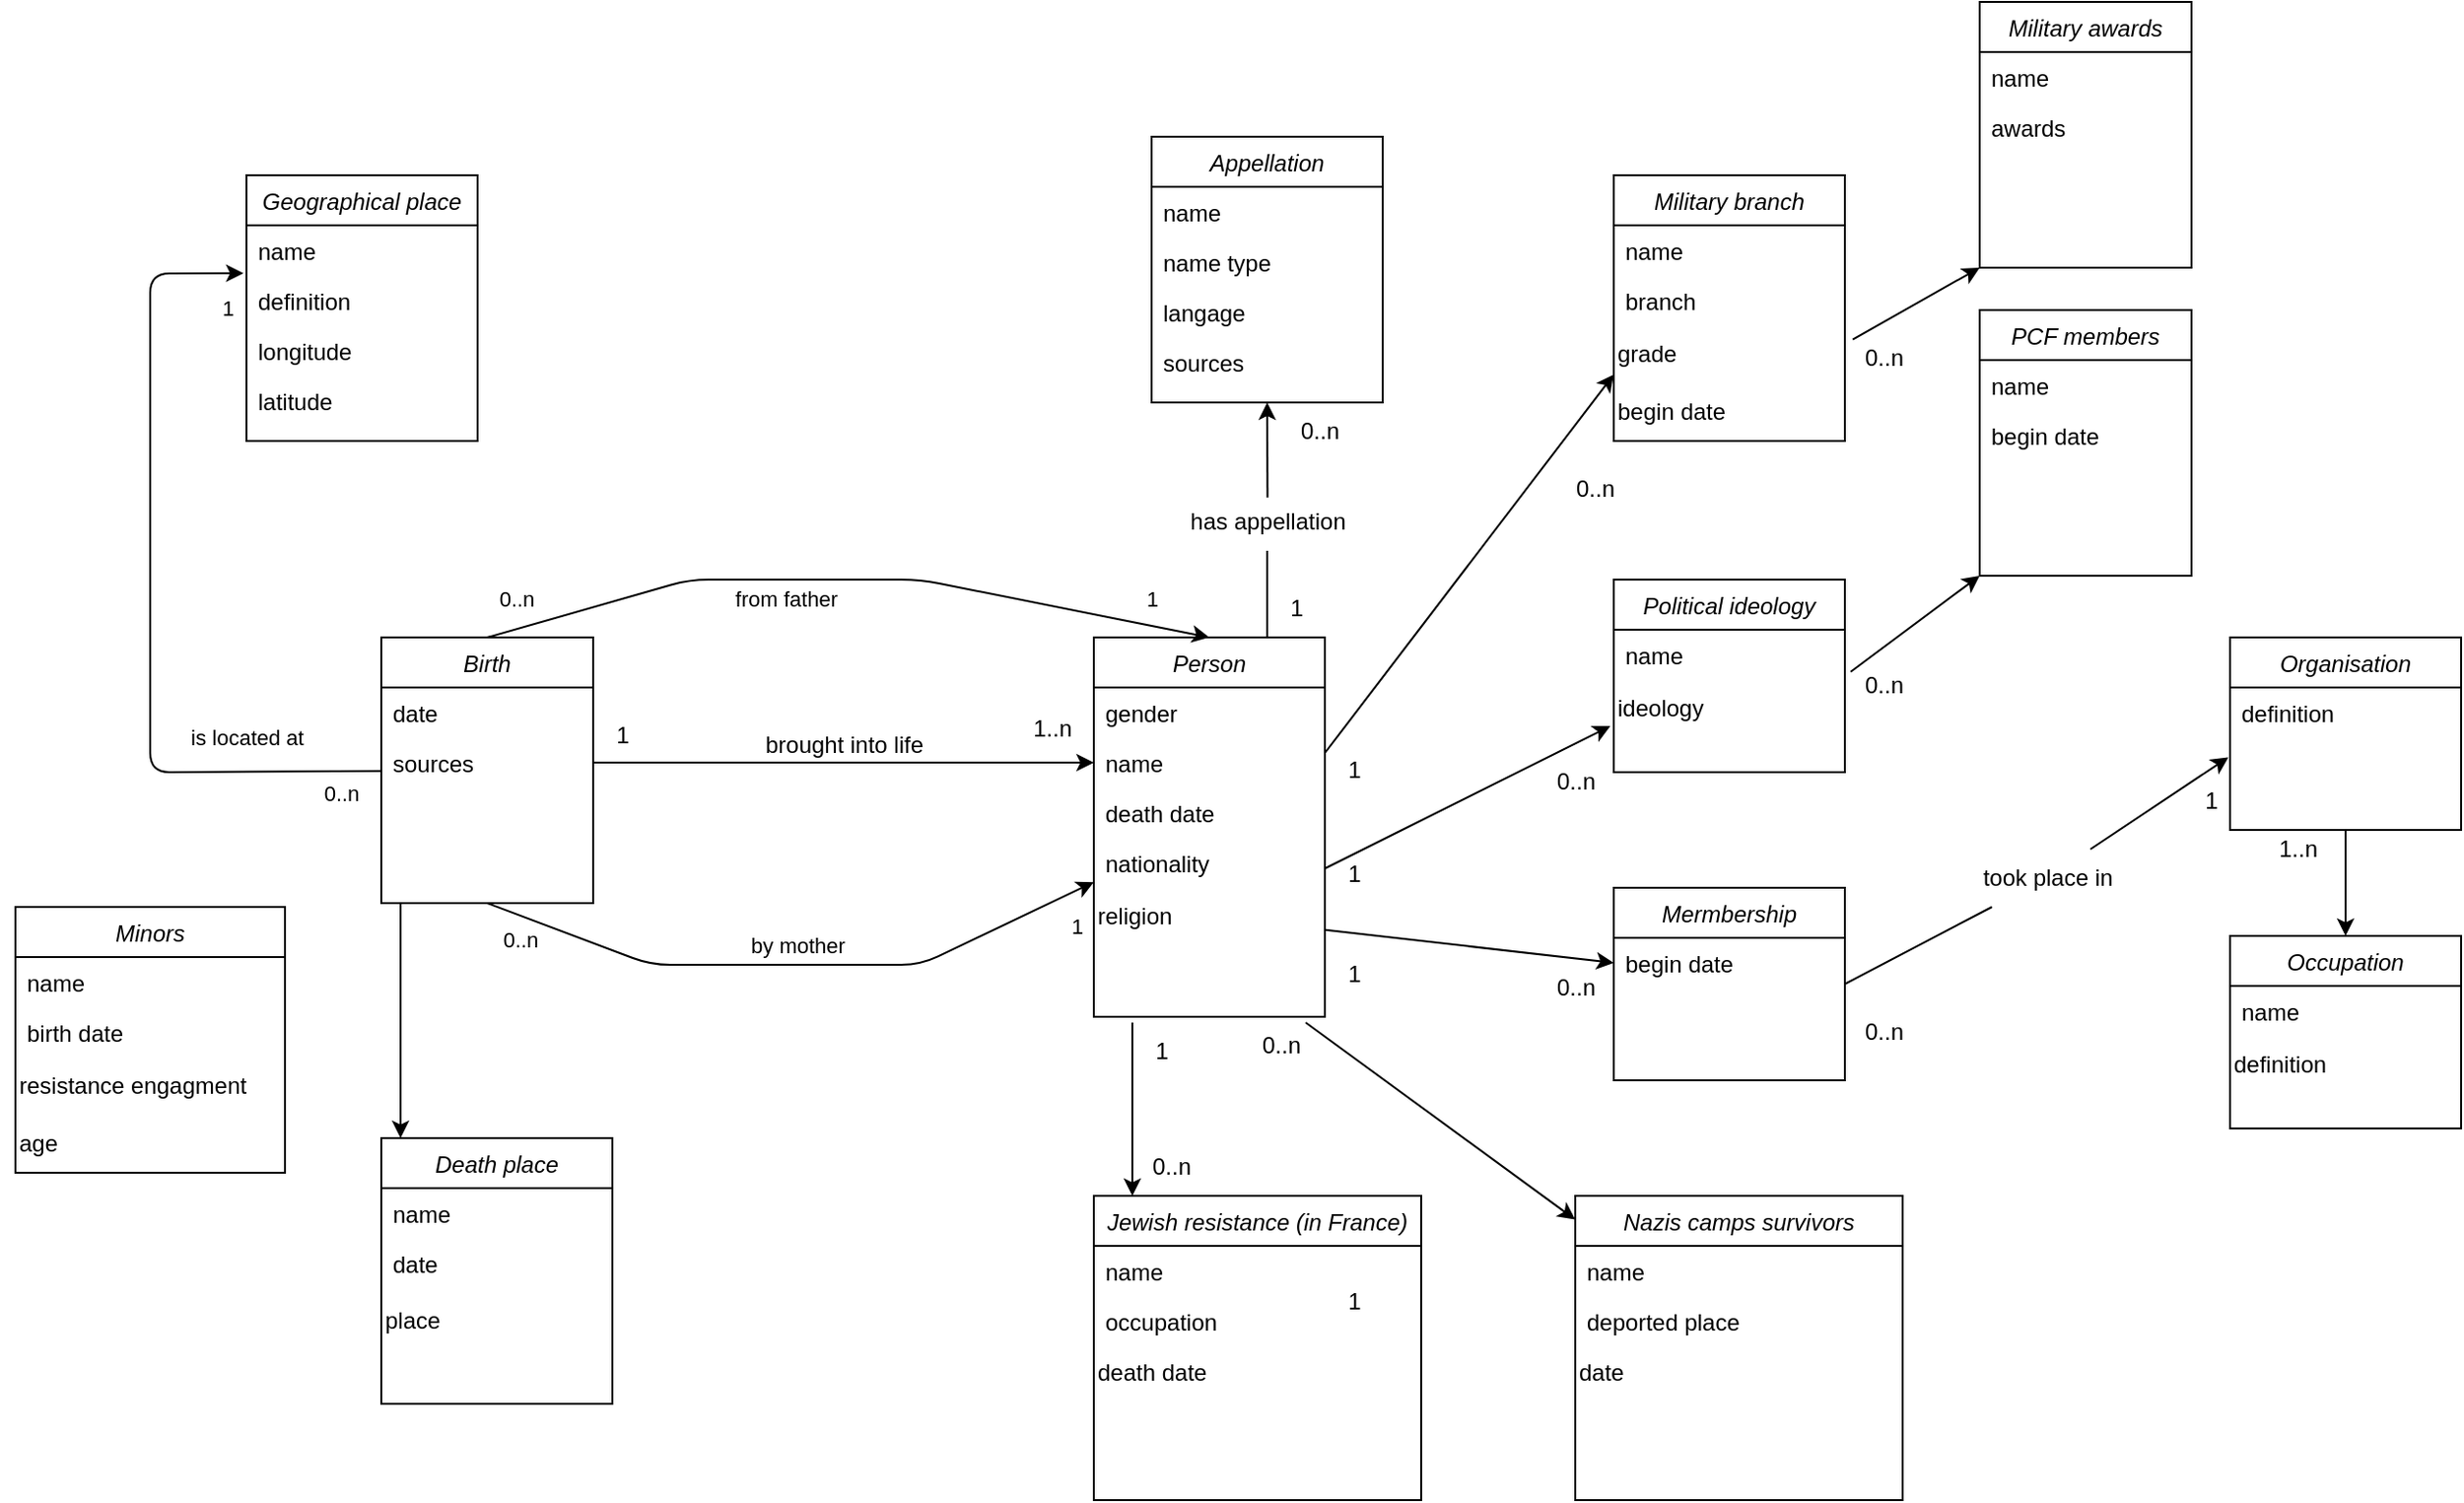 <mxfile version="24.7.17">
  <diagram id="C5RBs43oDa-KdzZeNtuy" name="Page-1">
    <mxGraphModel dx="1855" dy="989" grid="1" gridSize="10" guides="1" tooltips="1" connect="1" arrows="1" fold="1" page="1" pageScale="1" pageWidth="1654" pageHeight="1169" math="0" shadow="0">
      <root>
        <mxCell id="WIyWlLk6GJQsqaUBKTNV-0" />
        <mxCell id="WIyWlLk6GJQsqaUBKTNV-1" parent="WIyWlLk6GJQsqaUBKTNV-0" />
        <mxCell id="Bw8D9-mf-STMI-rw64IU-5" value="" style="endArrow=classic;shadow=0;strokeWidth=1;rounded=0;endFill=1;edgeStyle=elbowEdgeStyle;elbow=vertical;exitX=1;exitY=0.5;exitDx=0;exitDy=0;entryX=0;entryY=0.5;entryDx=0;entryDy=0;" parent="WIyWlLk6GJQsqaUBKTNV-1" source="Bw8D9-mf-STMI-rw64IU-2" target="zkfFHV4jXpPFQw0GAbJ--2" edge="1">
          <mxGeometry x="0.5" y="41" relative="1" as="geometry">
            <mxPoint x="610" y="520" as="sourcePoint" />
            <mxPoint x="810" y="598" as="targetPoint" />
            <mxPoint x="-40" y="32" as="offset" />
            <Array as="points">
              <mxPoint x="620" y="525" />
            </Array>
          </mxGeometry>
        </mxCell>
        <mxCell id="Bw8D9-mf-STMI-rw64IU-6" value="1" style="resizable=0;align=left;verticalAlign=bottom;labelBackgroundColor=none;fontSize=12;" parent="Bw8D9-mf-STMI-rw64IU-5" connectable="0" vertex="1">
          <mxGeometry x="-1" relative="1" as="geometry">
            <mxPoint x="10.14" y="-5.33" as="offset" />
          </mxGeometry>
        </mxCell>
        <mxCell id="Bw8D9-mf-STMI-rw64IU-7" value="1..n" style="resizable=0;align=right;verticalAlign=bottom;labelBackgroundColor=none;fontSize=12;" parent="Bw8D9-mf-STMI-rw64IU-5" connectable="0" vertex="1">
          <mxGeometry x="1" relative="1" as="geometry">
            <mxPoint x="-9.86" y="-8.86" as="offset" />
          </mxGeometry>
        </mxCell>
        <mxCell id="Bw8D9-mf-STMI-rw64IU-8" value="brought into life" style="text;html=1;resizable=0;points=[];;align=center;verticalAlign=middle;labelBackgroundColor=none;rounded=0;shadow=0;strokeWidth=1;fontSize=12;" parent="Bw8D9-mf-STMI-rw64IU-5" vertex="1" connectable="0">
          <mxGeometry x="0.5" y="49" relative="1" as="geometry">
            <mxPoint x="-65" y="40.14" as="offset" />
          </mxGeometry>
        </mxCell>
        <mxCell id="128" style="edgeStyle=none;html=1;exitX=0.502;exitY=0.081;exitDx=0;exitDy=0;entryX=0.5;entryY=1;entryDx=0;entryDy=0;startArrow=none;exitPerimeter=0;" parent="WIyWlLk6GJQsqaUBKTNV-1" source="129" target="Bw8D9-mf-STMI-rw64IU-9" edge="1">
          <mxGeometry relative="1" as="geometry" />
        </mxCell>
        <mxCell id="zkfFHV4jXpPFQw0GAbJ--0" value="Person" style="swimlane;fontStyle=2;align=center;verticalAlign=top;childLayout=stackLayout;horizontal=1;startSize=26;horizontalStack=0;resizeParent=1;resizeLast=0;collapsible=1;marginBottom=0;rounded=0;shadow=0;strokeWidth=1;" parent="WIyWlLk6GJQsqaUBKTNV-1" vertex="1">
          <mxGeometry x="730" y="460" width="120" height="197" as="geometry">
            <mxRectangle x="230" y="140" width="160" height="26" as="alternateBounds" />
          </mxGeometry>
        </mxCell>
        <mxCell id="zkfFHV4jXpPFQw0GAbJ--1" value="gender" style="text;align=left;verticalAlign=top;spacingLeft=4;spacingRight=4;overflow=hidden;rotatable=0;points=[[0,0.5],[1,0.5]];portConstraint=eastwest;" parent="zkfFHV4jXpPFQw0GAbJ--0" vertex="1">
          <mxGeometry y="26" width="120" height="26" as="geometry" />
        </mxCell>
        <mxCell id="zkfFHV4jXpPFQw0GAbJ--2" value="name" style="text;align=left;verticalAlign=top;spacingLeft=4;spacingRight=4;overflow=hidden;rotatable=0;points=[[0,0.5],[1,0.5]];portConstraint=eastwest;rounded=0;shadow=0;html=0;" parent="zkfFHV4jXpPFQw0GAbJ--0" vertex="1">
          <mxGeometry y="52" width="120" height="26" as="geometry" />
        </mxCell>
        <mxCell id="DzP4_-S1DueVoMuGfCK8-1" value="death date" style="text;align=left;verticalAlign=top;spacingLeft=4;spacingRight=4;overflow=hidden;rotatable=0;points=[[0,0.5],[1,0.5]];portConstraint=eastwest;rounded=0;shadow=0;html=0;" parent="zkfFHV4jXpPFQw0GAbJ--0" vertex="1">
          <mxGeometry y="78" width="120" height="26" as="geometry" />
        </mxCell>
        <mxCell id="zkfFHV4jXpPFQw0GAbJ--3" value="nationality" style="text;align=left;verticalAlign=top;spacingLeft=4;spacingRight=4;overflow=hidden;rotatable=0;points=[[0,0.5],[1,0.5]];portConstraint=eastwest;rounded=0;shadow=0;html=0;" parent="zkfFHV4jXpPFQw0GAbJ--0" vertex="1">
          <mxGeometry y="104" width="120" height="26" as="geometry" />
        </mxCell>
        <mxCell id="38" value="religion" style="text;html=1;align=left;verticalAlign=middle;resizable=0;points=[];autosize=1;strokeColor=none;fillColor=none;" parent="zkfFHV4jXpPFQw0GAbJ--0" vertex="1">
          <mxGeometry y="130" width="120" height="30" as="geometry" />
        </mxCell>
        <mxCell id="Bw8D9-mf-STMI-rw64IU-0" value="Birth" style="swimlane;fontStyle=2;align=center;verticalAlign=top;childLayout=stackLayout;horizontal=1;startSize=26;horizontalStack=0;resizeParent=1;resizeLast=0;collapsible=1;marginBottom=0;rounded=0;shadow=0;strokeWidth=1;" parent="WIyWlLk6GJQsqaUBKTNV-1" vertex="1">
          <mxGeometry x="360" y="460" width="110" height="138" as="geometry">
            <mxRectangle x="230" y="140" width="160" height="26" as="alternateBounds" />
          </mxGeometry>
        </mxCell>
        <mxCell id="Bw8D9-mf-STMI-rw64IU-1" value="date" style="text;align=left;verticalAlign=top;spacingLeft=4;spacingRight=4;overflow=hidden;rotatable=0;points=[[0,0.5],[1,0.5]];portConstraint=eastwest;" parent="Bw8D9-mf-STMI-rw64IU-0" vertex="1">
          <mxGeometry y="26" width="110" height="26" as="geometry" />
        </mxCell>
        <mxCell id="Bw8D9-mf-STMI-rw64IU-2" value="sources" style="text;align=left;verticalAlign=top;spacingLeft=4;spacingRight=4;overflow=hidden;rotatable=0;points=[[0,0.5],[1,0.5]];portConstraint=eastwest;rounded=0;shadow=0;html=0;" parent="Bw8D9-mf-STMI-rw64IU-0" vertex="1">
          <mxGeometry y="52" width="110" height="26" as="geometry" />
        </mxCell>
        <mxCell id="Bw8D9-mf-STMI-rw64IU-53" style="edgeStyle=elbowEdgeStyle;rounded=0;orthogonalLoop=1;jettySize=auto;elbow=vertical;html=1;exitX=0;exitY=0.5;exitDx=0;exitDy=0;" parent="Bw8D9-mf-STMI-rw64IU-0" source="Bw8D9-mf-STMI-rw64IU-2" target="Bw8D9-mf-STMI-rw64IU-2" edge="1">
          <mxGeometry relative="1" as="geometry" />
        </mxCell>
        <mxCell id="Bw8D9-mf-STMI-rw64IU-9" value="Appellation" style="swimlane;fontStyle=2;align=center;verticalAlign=top;childLayout=stackLayout;horizontal=1;startSize=26;horizontalStack=0;resizeParent=1;resizeLast=0;collapsible=1;marginBottom=0;rounded=0;shadow=0;strokeWidth=1;" parent="WIyWlLk6GJQsqaUBKTNV-1" vertex="1">
          <mxGeometry x="760" y="200" width="120" height="138" as="geometry">
            <mxRectangle x="230" y="140" width="160" height="26" as="alternateBounds" />
          </mxGeometry>
        </mxCell>
        <mxCell id="Bw8D9-mf-STMI-rw64IU-10" value="name" style="text;align=left;verticalAlign=top;spacingLeft=4;spacingRight=4;overflow=hidden;rotatable=0;points=[[0,0.5],[1,0.5]];portConstraint=eastwest;" parent="Bw8D9-mf-STMI-rw64IU-9" vertex="1">
          <mxGeometry y="26" width="120" height="26" as="geometry" />
        </mxCell>
        <mxCell id="Bw8D9-mf-STMI-rw64IU-11" value="name type" style="text;align=left;verticalAlign=top;spacingLeft=4;spacingRight=4;overflow=hidden;rotatable=0;points=[[0,0.5],[1,0.5]];portConstraint=eastwest;rounded=0;shadow=0;html=0;" parent="Bw8D9-mf-STMI-rw64IU-9" vertex="1">
          <mxGeometry y="52" width="120" height="26" as="geometry" />
        </mxCell>
        <mxCell id="Bw8D9-mf-STMI-rw64IU-18" value="langage" style="text;align=left;verticalAlign=top;spacingLeft=4;spacingRight=4;overflow=hidden;rotatable=0;points=[[0,0.5],[1,0.5]];portConstraint=eastwest;" parent="Bw8D9-mf-STMI-rw64IU-9" vertex="1">
          <mxGeometry y="78" width="120" height="26" as="geometry" />
        </mxCell>
        <mxCell id="Bw8D9-mf-STMI-rw64IU-19" value="sources" style="text;align=left;verticalAlign=top;spacingLeft=4;spacingRight=4;overflow=hidden;rotatable=0;points=[[0,0.5],[1,0.5]];portConstraint=eastwest;" parent="Bw8D9-mf-STMI-rw64IU-9" vertex="1">
          <mxGeometry y="104" width="120" height="26" as="geometry" />
        </mxCell>
        <mxCell id="Bw8D9-mf-STMI-rw64IU-49" value="" style="endArrow=classic;html=1;entryX=-0.013;entryY=0.957;entryDx=0;entryDy=0;entryPerimeter=0;" parent="WIyWlLk6GJQsqaUBKTNV-1" source="Bw8D9-mf-STMI-rw64IU-0" target="121" edge="1">
          <mxGeometry relative="1" as="geometry">
            <mxPoint x="700" y="290.0" as="sourcePoint" />
            <mxPoint x="280" y="271" as="targetPoint" />
            <Array as="points">
              <mxPoint x="240" y="530" />
              <mxPoint x="240" y="271" />
            </Array>
          </mxGeometry>
        </mxCell>
        <mxCell id="Bw8D9-mf-STMI-rw64IU-50" value="is located at" style="edgeLabel;resizable=0;html=1;align=center;verticalAlign=middle;" parent="Bw8D9-mf-STMI-rw64IU-49" connectable="0" vertex="1">
          <mxGeometry relative="1" as="geometry">
            <mxPoint x="50" y="75" as="offset" />
          </mxGeometry>
        </mxCell>
        <mxCell id="Bw8D9-mf-STMI-rw64IU-52" value="0..n" style="edgeLabel;html=1;align=center;verticalAlign=middle;resizable=0;points=[];" parent="Bw8D9-mf-STMI-rw64IU-49" vertex="1" connectable="0">
          <mxGeometry x="-0.881" y="-1" relative="1" as="geometry">
            <mxPoint x="4" y="12" as="offset" />
          </mxGeometry>
        </mxCell>
        <mxCell id="Bw8D9-mf-STMI-rw64IU-59" value="" style="endArrow=classic;html=1;exitX=0.5;exitY=1;exitDx=0;exitDy=0;" parent="WIyWlLk6GJQsqaUBKTNV-1" source="Bw8D9-mf-STMI-rw64IU-0" target="zkfFHV4jXpPFQw0GAbJ--0" edge="1">
          <mxGeometry relative="1" as="geometry">
            <mxPoint x="400" y="550" as="sourcePoint" />
            <mxPoint x="290.24" y="280.746" as="targetPoint" />
            <Array as="points">
              <mxPoint x="500" y="630" />
              <mxPoint x="640" y="630" />
            </Array>
          </mxGeometry>
        </mxCell>
        <mxCell id="Bw8D9-mf-STMI-rw64IU-60" value="by mother" style="edgeLabel;resizable=0;html=1;align=center;verticalAlign=middle;" parent="Bw8D9-mf-STMI-rw64IU-59" connectable="0" vertex="1">
          <mxGeometry relative="1" as="geometry">
            <mxPoint x="1" y="-10" as="offset" />
          </mxGeometry>
        </mxCell>
        <mxCell id="Bw8D9-mf-STMI-rw64IU-61" value="1" style="edgeLabel;html=1;align=center;verticalAlign=middle;resizable=0;points=[];" parent="Bw8D9-mf-STMI-rw64IU-59" vertex="1" connectable="0">
          <mxGeometry x="0.888" y="-1" relative="1" as="geometry">
            <mxPoint x="7.5" y="14" as="offset" />
          </mxGeometry>
        </mxCell>
        <mxCell id="Bw8D9-mf-STMI-rw64IU-62" value="0..n" style="edgeLabel;html=1;align=center;verticalAlign=middle;resizable=0;points=[];" parent="Bw8D9-mf-STMI-rw64IU-59" vertex="1" connectable="0">
          <mxGeometry x="-0.881" y="-1" relative="1" as="geometry">
            <mxPoint x="-0.83" y="11" as="offset" />
          </mxGeometry>
        </mxCell>
        <mxCell id="0" value="" style="endArrow=classic;html=1;exitX=0.5;exitY=0;exitDx=0;exitDy=0;entryX=0.5;entryY=0;entryDx=0;entryDy=0;" parent="WIyWlLk6GJQsqaUBKTNV-1" source="Bw8D9-mf-STMI-rw64IU-0" target="zkfFHV4jXpPFQw0GAbJ--0" edge="1">
          <mxGeometry relative="1" as="geometry">
            <mxPoint x="465" y="608" as="sourcePoint" />
            <mxPoint x="750" y="460" as="targetPoint" />
            <Array as="points">
              <mxPoint x="520" y="430" />
              <mxPoint x="640" y="430" />
            </Array>
          </mxGeometry>
        </mxCell>
        <mxCell id="1" value="from father" style="edgeLabel;resizable=0;html=1;align=center;verticalAlign=middle;" parent="0" connectable="0" vertex="1">
          <mxGeometry relative="1" as="geometry">
            <mxPoint x="-32" y="10" as="offset" />
          </mxGeometry>
        </mxCell>
        <mxCell id="2" value="1" style="edgeLabel;html=1;align=center;verticalAlign=middle;resizable=0;points=[];" parent="0" vertex="1" connectable="0">
          <mxGeometry x="0.888" y="-1" relative="1" as="geometry">
            <mxPoint x="-9" y="-17" as="offset" />
          </mxGeometry>
        </mxCell>
        <mxCell id="3" value="0..n" style="edgeLabel;html=1;align=center;verticalAlign=middle;resizable=0;points=[];" parent="0" vertex="1" connectable="0">
          <mxGeometry x="-0.881" y="-1" relative="1" as="geometry">
            <mxPoint x="-7" y="-15" as="offset" />
          </mxGeometry>
        </mxCell>
        <mxCell id="51" value="Jewish resistance (in France)" style="swimlane;fontStyle=2;align=center;verticalAlign=top;childLayout=stackLayout;horizontal=1;startSize=26;horizontalStack=0;resizeParent=1;resizeLast=0;collapsible=1;marginBottom=0;rounded=0;shadow=0;strokeWidth=1;" parent="WIyWlLk6GJQsqaUBKTNV-1" vertex="1">
          <mxGeometry x="730" y="750" width="170" height="158" as="geometry">
            <mxRectangle x="230" y="140" width="160" height="26" as="alternateBounds" />
          </mxGeometry>
        </mxCell>
        <mxCell id="52" value="name" style="text;align=left;verticalAlign=top;spacingLeft=4;spacingRight=4;overflow=hidden;rotatable=0;points=[[0,0.5],[1,0.5]];portConstraint=eastwest;" parent="51" vertex="1">
          <mxGeometry y="26" width="170" height="26" as="geometry" />
        </mxCell>
        <mxCell id="53" value="occupation" style="text;align=left;verticalAlign=top;spacingLeft=4;spacingRight=4;overflow=hidden;rotatable=0;points=[[0,0.5],[1,0.5]];portConstraint=eastwest;rounded=0;shadow=0;html=0;" parent="51" vertex="1">
          <mxGeometry y="52" width="170" height="26" as="geometry" />
        </mxCell>
        <mxCell id="56" value="death date" style="text;html=1;align=left;verticalAlign=top;resizable=0;points=[];autosize=1;strokeColor=none;fillColor=none;" parent="51" vertex="1">
          <mxGeometry y="78" width="170" height="30" as="geometry" />
        </mxCell>
        <mxCell id="58" value="" style="edgeStyle=none;orthogonalLoop=1;jettySize=auto;html=1;" parent="WIyWlLk6GJQsqaUBKTNV-1" edge="1">
          <mxGeometry width="100" relative="1" as="geometry">
            <mxPoint x="750" y="660" as="sourcePoint" />
            <mxPoint x="750" y="750" as="targetPoint" />
            <Array as="points">
              <mxPoint x="750" y="700" />
            </Array>
          </mxGeometry>
        </mxCell>
        <mxCell id="66" value="Death place" style="swimlane;fontStyle=2;align=center;verticalAlign=top;childLayout=stackLayout;horizontal=1;startSize=26;horizontalStack=0;resizeParent=1;resizeLast=0;collapsible=1;marginBottom=0;rounded=0;shadow=0;strokeWidth=1;" parent="WIyWlLk6GJQsqaUBKTNV-1" vertex="1">
          <mxGeometry x="360" y="720" width="120" height="138" as="geometry">
            <mxRectangle x="230" y="140" width="160" height="26" as="alternateBounds" />
          </mxGeometry>
        </mxCell>
        <mxCell id="67" value="name" style="text;align=left;verticalAlign=top;spacingLeft=4;spacingRight=4;overflow=hidden;rotatable=0;points=[[0,0.5],[1,0.5]];portConstraint=eastwest;" parent="66" vertex="1">
          <mxGeometry y="26" width="120" height="26" as="geometry" />
        </mxCell>
        <mxCell id="68" value="date" style="text;align=left;verticalAlign=top;spacingLeft=4;spacingRight=4;overflow=hidden;rotatable=0;points=[[0,0.5],[1,0.5]];portConstraint=eastwest;rounded=0;shadow=0;html=0;" parent="66" vertex="1">
          <mxGeometry y="52" width="120" height="28" as="geometry" />
        </mxCell>
        <mxCell id="fdIiVpv9HoKAEQkbk1bA-144" value="place" style="text;html=1;align=left;verticalAlign=middle;resizable=0;points=[];autosize=1;strokeColor=none;fillColor=none;rotation=0;" vertex="1" parent="66">
          <mxGeometry y="80" width="120" height="30" as="geometry" />
        </mxCell>
        <mxCell id="71" value="" style="edgeStyle=none;orthogonalLoop=1;jettySize=auto;html=1;" parent="WIyWlLk6GJQsqaUBKTNV-1" edge="1">
          <mxGeometry width="100" relative="1" as="geometry">
            <mxPoint x="370" y="598" as="sourcePoint" />
            <mxPoint x="370" y="720" as="targetPoint" />
            <Array as="points" />
          </mxGeometry>
        </mxCell>
        <mxCell id="72" value="Military branch" style="swimlane;fontStyle=2;align=center;verticalAlign=top;childLayout=stackLayout;horizontal=1;startSize=26;horizontalStack=0;resizeParent=1;resizeLast=0;collapsible=1;marginBottom=0;rounded=0;shadow=0;strokeWidth=1;" parent="WIyWlLk6GJQsqaUBKTNV-1" vertex="1">
          <mxGeometry x="1000" y="220" width="120" height="138" as="geometry">
            <mxRectangle x="230" y="140" width="160" height="26" as="alternateBounds" />
          </mxGeometry>
        </mxCell>
        <mxCell id="73" value="name" style="text;align=left;verticalAlign=top;spacingLeft=4;spacingRight=4;overflow=hidden;rotatable=0;points=[[0,0.5],[1,0.5]];portConstraint=eastwest;" parent="72" vertex="1">
          <mxGeometry y="26" width="120" height="26" as="geometry" />
        </mxCell>
        <mxCell id="74" value="branch" style="text;align=left;verticalAlign=top;spacingLeft=4;spacingRight=4;overflow=hidden;rotatable=0;points=[[0,0.5],[1,0.5]];portConstraint=eastwest;rounded=0;shadow=0;html=0;" parent="72" vertex="1">
          <mxGeometry y="52" width="120" height="26" as="geometry" />
        </mxCell>
        <mxCell id="fdIiVpv9HoKAEQkbk1bA-146" value="grade" style="text;html=1;align=left;verticalAlign=middle;resizable=0;points=[];autosize=1;strokeColor=none;fillColor=none;" vertex="1" parent="72">
          <mxGeometry y="78" width="120" height="30" as="geometry" />
        </mxCell>
        <mxCell id="fdIiVpv9HoKAEQkbk1bA-148" value="begin date" style="text;html=1;align=left;verticalAlign=middle;resizable=0;points=[];autosize=1;strokeColor=none;fillColor=none;" vertex="1" parent="72">
          <mxGeometry y="108" width="120" height="30" as="geometry" />
        </mxCell>
        <mxCell id="78" value="" style="edgeStyle=none;orthogonalLoop=1;jettySize=auto;html=1;entryX=0;entryY=0.75;entryDx=0;entryDy=0;" parent="WIyWlLk6GJQsqaUBKTNV-1" target="72" edge="1">
          <mxGeometry width="100" relative="1" as="geometry">
            <mxPoint x="850" y="520" as="sourcePoint" />
            <mxPoint x="980" y="470" as="targetPoint" />
            <Array as="points" />
          </mxGeometry>
        </mxCell>
        <mxCell id="79" value="Political ideology" style="swimlane;fontStyle=2;align=center;verticalAlign=top;childLayout=stackLayout;horizontal=1;startSize=26;horizontalStack=0;resizeParent=1;resizeLast=0;collapsible=1;marginBottom=0;rounded=0;shadow=0;strokeWidth=1;" parent="WIyWlLk6GJQsqaUBKTNV-1" vertex="1">
          <mxGeometry x="1000" y="430" width="120" height="100" as="geometry">
            <mxRectangle x="230" y="140" width="160" height="26" as="alternateBounds" />
          </mxGeometry>
        </mxCell>
        <mxCell id="80" value="name" style="text;align=left;verticalAlign=top;spacingLeft=4;spacingRight=4;overflow=hidden;rotatable=0;points=[[0,0.5],[1,0.5]];portConstraint=eastwest;" parent="79" vertex="1">
          <mxGeometry y="26" width="120" height="26" as="geometry" />
        </mxCell>
        <mxCell id="fdIiVpv9HoKAEQkbk1bA-151" value="ideology" style="text;html=1;align=left;verticalAlign=middle;resizable=0;points=[];autosize=1;strokeColor=none;fillColor=none;" vertex="1" parent="79">
          <mxGeometry y="52" width="120" height="30" as="geometry" />
        </mxCell>
        <mxCell id="83" value="" style="edgeStyle=none;orthogonalLoop=1;jettySize=auto;html=1;entryX=-0.015;entryY=0.802;entryDx=0;entryDy=0;entryPerimeter=0;" parent="WIyWlLk6GJQsqaUBKTNV-1" edge="1">
          <mxGeometry width="100" relative="1" as="geometry">
            <mxPoint x="850" y="580" as="sourcePoint" />
            <mxPoint x="998.2" y="506.06" as="targetPoint" />
            <Array as="points" />
          </mxGeometry>
        </mxCell>
        <mxCell id="85" value="Mermbership" style="swimlane;fontStyle=2;align=center;verticalAlign=top;childLayout=stackLayout;horizontal=1;startSize=26;horizontalStack=0;resizeParent=1;resizeLast=0;collapsible=1;marginBottom=0;rounded=0;shadow=0;strokeWidth=1;" parent="WIyWlLk6GJQsqaUBKTNV-1" vertex="1">
          <mxGeometry x="1000" y="590" width="120" height="100" as="geometry">
            <mxRectangle x="230" y="140" width="160" height="26" as="alternateBounds" />
          </mxGeometry>
        </mxCell>
        <mxCell id="86" value="begin date" style="text;align=left;verticalAlign=top;spacingLeft=4;spacingRight=4;overflow=hidden;rotatable=0;points=[[0,0.5],[1,0.5]];portConstraint=eastwest;" parent="85" vertex="1">
          <mxGeometry y="26" width="120" height="26" as="geometry" />
        </mxCell>
        <mxCell id="88" value="Organisation" style="swimlane;fontStyle=2;align=center;verticalAlign=top;childLayout=stackLayout;horizontal=1;startSize=26;horizontalStack=0;resizeParent=1;resizeLast=0;collapsible=1;marginBottom=0;rounded=0;shadow=0;strokeWidth=1;" parent="WIyWlLk6GJQsqaUBKTNV-1" vertex="1">
          <mxGeometry x="1320" y="460" width="120" height="100" as="geometry">
            <mxRectangle x="230" y="140" width="160" height="26" as="alternateBounds" />
          </mxGeometry>
        </mxCell>
        <mxCell id="89" value="definition" style="text;align=left;verticalAlign=top;spacingLeft=4;spacingRight=4;overflow=hidden;rotatable=0;points=[[0,0.5],[1,0.5]];portConstraint=eastwest;" parent="88" vertex="1">
          <mxGeometry y="26" width="120" height="26" as="geometry" />
        </mxCell>
        <mxCell id="99" style="edgeStyle=none;html=1;entryX=0;entryY=0.5;entryDx=0;entryDy=0;" parent="WIyWlLk6GJQsqaUBKTNV-1" source="38" target="86" edge="1">
          <mxGeometry relative="1" as="geometry" />
        </mxCell>
        <mxCell id="100" style="edgeStyle=none;html=1;entryX=-0.007;entryY=0.342;entryDx=0;entryDy=0;entryPerimeter=0;startArrow=none;" parent="WIyWlLk6GJQsqaUBKTNV-1" source="106" edge="1">
          <mxGeometry relative="1" as="geometry">
            <Array as="points" />
            <mxPoint x="1319.16" y="522.26" as="targetPoint" />
          </mxGeometry>
        </mxCell>
        <mxCell id="101" value="1" style="text;html=1;align=center;verticalAlign=middle;resizable=0;points=[];autosize=1;strokeColor=none;fillColor=none;" parent="WIyWlLk6GJQsqaUBKTNV-1" vertex="1">
          <mxGeometry x="850" y="620" width="30" height="30" as="geometry" />
        </mxCell>
        <mxCell id="103" value="0..n" style="text;html=1;align=center;verticalAlign=middle;resizable=0;points=[];autosize=1;strokeColor=none;fillColor=none;" parent="WIyWlLk6GJQsqaUBKTNV-1" vertex="1">
          <mxGeometry x="960" y="627" width="40" height="30" as="geometry" />
        </mxCell>
        <mxCell id="104" value="0..n" style="text;html=1;align=center;verticalAlign=middle;resizable=0;points=[];autosize=1;strokeColor=none;fillColor=none;" parent="WIyWlLk6GJQsqaUBKTNV-1" vertex="1">
          <mxGeometry x="1120" y="650" width="40" height="30" as="geometry" />
        </mxCell>
        <mxCell id="105" value="1" style="text;html=1;align=center;verticalAlign=middle;resizable=0;points=[];autosize=1;strokeColor=none;fillColor=none;" parent="WIyWlLk6GJQsqaUBKTNV-1" vertex="1">
          <mxGeometry x="1295" y="530" width="30" height="30" as="geometry" />
        </mxCell>
        <mxCell id="107" value="" style="edgeStyle=none;html=1;endArrow=none;" parent="WIyWlLk6GJQsqaUBKTNV-1" target="106" edge="1">
          <mxGeometry relative="1" as="geometry">
            <mxPoint x="1120" y="640" as="sourcePoint" />
            <mxPoint x="1289.16" y="597.26" as="targetPoint" />
            <Array as="points" />
          </mxGeometry>
        </mxCell>
        <mxCell id="106" value="took place in" style="text;html=1;align=center;verticalAlign=middle;resizable=0;points=[];autosize=1;strokeColor=none;fillColor=none;" parent="WIyWlLk6GJQsqaUBKTNV-1" vertex="1">
          <mxGeometry x="1180" y="570" width="90" height="30" as="geometry" />
        </mxCell>
        <mxCell id="114" value="1" style="edgeLabel;html=1;align=center;verticalAlign=middle;resizable=0;points=[];" parent="WIyWlLk6GJQsqaUBKTNV-1" vertex="1" connectable="0">
          <mxGeometry x="280.004" y="289.003" as="geometry" />
        </mxCell>
        <mxCell id="120" value="Geographical place" style="swimlane;fontStyle=2;align=center;verticalAlign=top;childLayout=stackLayout;horizontal=1;startSize=26;horizontalStack=0;resizeParent=1;resizeLast=0;collapsible=1;marginBottom=0;rounded=0;shadow=0;strokeWidth=1;" parent="WIyWlLk6GJQsqaUBKTNV-1" vertex="1">
          <mxGeometry x="290" y="220" width="120" height="138" as="geometry">
            <mxRectangle x="230" y="140" width="160" height="26" as="alternateBounds" />
          </mxGeometry>
        </mxCell>
        <mxCell id="121" value="name" style="text;align=left;verticalAlign=top;spacingLeft=4;spacingRight=4;overflow=hidden;rotatable=0;points=[[0,0.5],[1,0.5]];portConstraint=eastwest;" parent="120" vertex="1">
          <mxGeometry y="26" width="120" height="26" as="geometry" />
        </mxCell>
        <mxCell id="122" value="definition" style="text;align=left;verticalAlign=top;spacingLeft=4;spacingRight=4;overflow=hidden;rotatable=0;points=[[0,0.5],[1,0.5]];portConstraint=eastwest;rounded=0;shadow=0;html=0;" parent="120" vertex="1">
          <mxGeometry y="52" width="120" height="26" as="geometry" />
        </mxCell>
        <mxCell id="123" value="longitude" style="text;align=left;verticalAlign=top;spacingLeft=4;spacingRight=4;overflow=hidden;rotatable=0;points=[[0,0.5],[1,0.5]];portConstraint=eastwest;rounded=0;shadow=0;html=0;" parent="120" vertex="1">
          <mxGeometry y="78" width="120" height="26" as="geometry" />
        </mxCell>
        <mxCell id="124" value="latitude" style="text;align=left;verticalAlign=top;spacingLeft=4;spacingRight=4;overflow=hidden;rotatable=0;points=[[0,0.5],[1,0.5]];portConstraint=eastwest;rounded=0;shadow=0;html=0;" parent="120" vertex="1">
          <mxGeometry y="104" width="120" height="26" as="geometry" />
        </mxCell>
        <mxCell id="130" value="" style="edgeStyle=none;html=1;exitX=0.75;exitY=0;exitDx=0;exitDy=0;entryX=0.5;entryY=1;entryDx=0;entryDy=0;endArrow=none;" parent="WIyWlLk6GJQsqaUBKTNV-1" source="zkfFHV4jXpPFQw0GAbJ--0" target="129" edge="1">
          <mxGeometry relative="1" as="geometry">
            <mxPoint x="820" y="460" as="sourcePoint" />
            <mxPoint x="820" y="338.0" as="targetPoint" />
          </mxGeometry>
        </mxCell>
        <mxCell id="129" value="has appellation" style="text;html=1;align=center;verticalAlign=middle;resizable=0;points=[];autosize=1;strokeColor=none;fillColor=none;" parent="WIyWlLk6GJQsqaUBKTNV-1" vertex="1">
          <mxGeometry x="770" y="385" width="100" height="30" as="geometry" />
        </mxCell>
        <mxCell id="131" value="1" style="text;html=1;align=center;verticalAlign=middle;resizable=0;points=[];autosize=1;strokeColor=none;fillColor=none;" parent="WIyWlLk6GJQsqaUBKTNV-1" vertex="1">
          <mxGeometry x="820" y="430" width="30" height="30" as="geometry" />
        </mxCell>
        <mxCell id="132" value="0..n" style="text;html=1;align=center;verticalAlign=middle;resizable=0;points=[];autosize=1;strokeColor=none;fillColor=none;" parent="WIyWlLk6GJQsqaUBKTNV-1" vertex="1">
          <mxGeometry x="827" y="338" width="40" height="30" as="geometry" />
        </mxCell>
        <mxCell id="133" value="1" style="text;html=1;align=center;verticalAlign=middle;resizable=0;points=[];autosize=1;strokeColor=none;fillColor=none;" parent="WIyWlLk6GJQsqaUBKTNV-1" vertex="1">
          <mxGeometry x="850" y="514" width="30" height="30" as="geometry" />
        </mxCell>
        <mxCell id="136" value="0..n" style="text;html=1;align=center;verticalAlign=middle;resizable=0;points=[];autosize=1;strokeColor=none;fillColor=none;" parent="WIyWlLk6GJQsqaUBKTNV-1" vertex="1">
          <mxGeometry x="970" y="368" width="40" height="30" as="geometry" />
        </mxCell>
        <mxCell id="137" value="1" style="text;html=1;align=center;verticalAlign=middle;resizable=0;points=[];autosize=1;strokeColor=none;fillColor=none;" parent="WIyWlLk6GJQsqaUBKTNV-1" vertex="1">
          <mxGeometry x="850" y="568" width="30" height="30" as="geometry" />
        </mxCell>
        <mxCell id="138" value="0..n" style="text;html=1;align=center;verticalAlign=middle;resizable=0;points=[];autosize=1;strokeColor=none;fillColor=none;" parent="WIyWlLk6GJQsqaUBKTNV-1" vertex="1">
          <mxGeometry x="960" y="520" width="40" height="30" as="geometry" />
        </mxCell>
        <mxCell id="139" value="1" style="text;html=1;align=center;verticalAlign=middle;resizable=0;points=[];autosize=1;strokeColor=none;fillColor=none;" parent="WIyWlLk6GJQsqaUBKTNV-1" vertex="1">
          <mxGeometry x="750" y="660" width="30" height="30" as="geometry" />
        </mxCell>
        <mxCell id="140" value="0..n" style="text;html=1;align=center;verticalAlign=middle;resizable=0;points=[];autosize=1;strokeColor=none;fillColor=none;" parent="WIyWlLk6GJQsqaUBKTNV-1" vertex="1">
          <mxGeometry x="750" y="720" width="40" height="30" as="geometry" />
        </mxCell>
        <mxCell id="141" value="1" style="text;html=1;align=center;verticalAlign=middle;resizable=0;points=[];autosize=1;strokeColor=none;fillColor=none;" parent="WIyWlLk6GJQsqaUBKTNV-1" vertex="1">
          <mxGeometry x="850" y="790" width="30" height="30" as="geometry" />
        </mxCell>
        <mxCell id="fdIiVpv9HoKAEQkbk1bA-153" value="Occupation" style="swimlane;fontStyle=2;align=center;verticalAlign=top;childLayout=stackLayout;horizontal=1;startSize=26;horizontalStack=0;resizeParent=1;resizeLast=0;collapsible=1;marginBottom=0;rounded=0;shadow=0;strokeWidth=1;" vertex="1" parent="WIyWlLk6GJQsqaUBKTNV-1">
          <mxGeometry x="1320" y="615" width="120" height="100" as="geometry">
            <mxRectangle x="230" y="140" width="160" height="26" as="alternateBounds" />
          </mxGeometry>
        </mxCell>
        <mxCell id="fdIiVpv9HoKAEQkbk1bA-154" value="name" style="text;align=left;verticalAlign=top;spacingLeft=4;spacingRight=4;overflow=hidden;rotatable=0;points=[[0,0.5],[1,0.5]];portConstraint=eastwest;" vertex="1" parent="fdIiVpv9HoKAEQkbk1bA-153">
          <mxGeometry y="26" width="120" height="26" as="geometry" />
        </mxCell>
        <mxCell id="fdIiVpv9HoKAEQkbk1bA-155" value="definition" style="text;html=1;align=left;verticalAlign=middle;resizable=0;points=[];autosize=1;strokeColor=none;fillColor=none;" vertex="1" parent="fdIiVpv9HoKAEQkbk1bA-153">
          <mxGeometry y="52" width="120" height="30" as="geometry" />
        </mxCell>
        <mxCell id="fdIiVpv9HoKAEQkbk1bA-156" value="" style="edgeStyle=none;orthogonalLoop=1;jettySize=auto;html=1;rounded=0;exitX=0.5;exitY=1;exitDx=0;exitDy=0;entryX=0.5;entryY=0;entryDx=0;entryDy=0;" edge="1" parent="WIyWlLk6GJQsqaUBKTNV-1" source="88" target="fdIiVpv9HoKAEQkbk1bA-153">
          <mxGeometry width="100" relative="1" as="geometry">
            <mxPoint x="1320" y="590" as="sourcePoint" />
            <mxPoint x="1420" y="590" as="targetPoint" />
            <Array as="points" />
          </mxGeometry>
        </mxCell>
        <mxCell id="fdIiVpv9HoKAEQkbk1bA-157" value="1..n" style="text;html=1;align=center;verticalAlign=middle;resizable=0;points=[];autosize=1;strokeColor=none;fillColor=none;" vertex="1" parent="WIyWlLk6GJQsqaUBKTNV-1">
          <mxGeometry x="1335" y="555" width="40" height="30" as="geometry" />
        </mxCell>
        <mxCell id="fdIiVpv9HoKAEQkbk1bA-159" value="Minors" style="swimlane;fontStyle=2;align=center;verticalAlign=top;childLayout=stackLayout;horizontal=1;startSize=26;horizontalStack=0;resizeParent=1;resizeLast=0;collapsible=1;marginBottom=0;rounded=0;shadow=0;strokeWidth=1;" vertex="1" parent="WIyWlLk6GJQsqaUBKTNV-1">
          <mxGeometry x="170" y="600" width="140" height="138" as="geometry">
            <mxRectangle x="230" y="140" width="160" height="26" as="alternateBounds" />
          </mxGeometry>
        </mxCell>
        <mxCell id="fdIiVpv9HoKAEQkbk1bA-160" value="name" style="text;align=left;verticalAlign=top;spacingLeft=4;spacingRight=4;overflow=hidden;rotatable=0;points=[[0,0.5],[1,0.5]];portConstraint=eastwest;" vertex="1" parent="fdIiVpv9HoKAEQkbk1bA-159">
          <mxGeometry y="26" width="140" height="26" as="geometry" />
        </mxCell>
        <mxCell id="fdIiVpv9HoKAEQkbk1bA-161" value="birth date" style="text;align=left;verticalAlign=top;spacingLeft=4;spacingRight=4;overflow=hidden;rotatable=0;points=[[0,0.5],[1,0.5]];portConstraint=eastwest;rounded=0;shadow=0;html=0;" vertex="1" parent="fdIiVpv9HoKAEQkbk1bA-159">
          <mxGeometry y="52" width="140" height="26" as="geometry" />
        </mxCell>
        <mxCell id="fdIiVpv9HoKAEQkbk1bA-162" style="edgeStyle=elbowEdgeStyle;rounded=0;orthogonalLoop=1;jettySize=auto;elbow=vertical;html=1;exitX=0;exitY=0.5;exitDx=0;exitDy=0;" edge="1" parent="fdIiVpv9HoKAEQkbk1bA-159" source="fdIiVpv9HoKAEQkbk1bA-161" target="fdIiVpv9HoKAEQkbk1bA-161">
          <mxGeometry relative="1" as="geometry" />
        </mxCell>
        <mxCell id="fdIiVpv9HoKAEQkbk1bA-163" value="resistance engagment" style="text;html=1;align=left;verticalAlign=middle;resizable=0;points=[];autosize=1;strokeColor=none;fillColor=none;" vertex="1" parent="fdIiVpv9HoKAEQkbk1bA-159">
          <mxGeometry y="78" width="140" height="30" as="geometry" />
        </mxCell>
        <mxCell id="fdIiVpv9HoKAEQkbk1bA-164" value="age" style="text;html=1;align=left;verticalAlign=middle;resizable=0;points=[];autosize=1;strokeColor=none;fillColor=none;" vertex="1" parent="fdIiVpv9HoKAEQkbk1bA-159">
          <mxGeometry y="108" width="140" height="30" as="geometry" />
        </mxCell>
        <mxCell id="fdIiVpv9HoKAEQkbk1bA-165" value="PCF members" style="swimlane;fontStyle=2;align=center;verticalAlign=top;childLayout=stackLayout;horizontal=1;startSize=26;horizontalStack=0;resizeParent=1;resizeLast=0;collapsible=1;marginBottom=0;rounded=0;shadow=0;strokeWidth=1;" vertex="1" parent="WIyWlLk6GJQsqaUBKTNV-1">
          <mxGeometry x="1190" y="290" width="110" height="138" as="geometry">
            <mxRectangle x="230" y="140" width="160" height="26" as="alternateBounds" />
          </mxGeometry>
        </mxCell>
        <mxCell id="fdIiVpv9HoKAEQkbk1bA-166" value="name" style="text;align=left;verticalAlign=top;spacingLeft=4;spacingRight=4;overflow=hidden;rotatable=0;points=[[0,0.5],[1,0.5]];portConstraint=eastwest;" vertex="1" parent="fdIiVpv9HoKAEQkbk1bA-165">
          <mxGeometry y="26" width="110" height="26" as="geometry" />
        </mxCell>
        <mxCell id="fdIiVpv9HoKAEQkbk1bA-167" value="begin date" style="text;align=left;verticalAlign=top;spacingLeft=4;spacingRight=4;overflow=hidden;rotatable=0;points=[[0,0.5],[1,0.5]];portConstraint=eastwest;rounded=0;shadow=0;html=0;" vertex="1" parent="fdIiVpv9HoKAEQkbk1bA-165">
          <mxGeometry y="52" width="110" height="26" as="geometry" />
        </mxCell>
        <mxCell id="fdIiVpv9HoKAEQkbk1bA-168" style="edgeStyle=elbowEdgeStyle;rounded=0;orthogonalLoop=1;jettySize=auto;elbow=vertical;html=1;exitX=0;exitY=0.5;exitDx=0;exitDy=0;" edge="1" parent="fdIiVpv9HoKAEQkbk1bA-165" source="fdIiVpv9HoKAEQkbk1bA-167" target="fdIiVpv9HoKAEQkbk1bA-167">
          <mxGeometry relative="1" as="geometry" />
        </mxCell>
        <mxCell id="fdIiVpv9HoKAEQkbk1bA-171" value="" style="edgeStyle=none;orthogonalLoop=1;jettySize=auto;html=1;rounded=0;exitX=1.025;exitY=-0.138;exitDx=0;exitDy=0;exitPerimeter=0;entryX=0;entryY=1;entryDx=0;entryDy=0;" edge="1" parent="WIyWlLk6GJQsqaUBKTNV-1" source="fdIiVpv9HoKAEQkbk1bA-151" target="fdIiVpv9HoKAEQkbk1bA-165">
          <mxGeometry width="100" relative="1" as="geometry">
            <mxPoint x="1230" y="540" as="sourcePoint" />
            <mxPoint x="1230" y="430" as="targetPoint" />
            <Array as="points" />
          </mxGeometry>
        </mxCell>
        <mxCell id="fdIiVpv9HoKAEQkbk1bA-172" value="Military awards" style="swimlane;fontStyle=2;align=center;verticalAlign=top;childLayout=stackLayout;horizontal=1;startSize=26;horizontalStack=0;resizeParent=1;resizeLast=0;collapsible=1;marginBottom=0;rounded=0;shadow=0;strokeWidth=1;" vertex="1" parent="WIyWlLk6GJQsqaUBKTNV-1">
          <mxGeometry x="1190" y="130" width="110" height="138" as="geometry">
            <mxRectangle x="230" y="140" width="160" height="26" as="alternateBounds" />
          </mxGeometry>
        </mxCell>
        <mxCell id="fdIiVpv9HoKAEQkbk1bA-173" value="name" style="text;align=left;verticalAlign=top;spacingLeft=4;spacingRight=4;overflow=hidden;rotatable=0;points=[[0,0.5],[1,0.5]];portConstraint=eastwest;" vertex="1" parent="fdIiVpv9HoKAEQkbk1bA-172">
          <mxGeometry y="26" width="110" height="26" as="geometry" />
        </mxCell>
        <mxCell id="fdIiVpv9HoKAEQkbk1bA-174" value="awards" style="text;align=left;verticalAlign=top;spacingLeft=4;spacingRight=4;overflow=hidden;rotatable=0;points=[[0,0.5],[1,0.5]];portConstraint=eastwest;rounded=0;shadow=0;html=0;" vertex="1" parent="fdIiVpv9HoKAEQkbk1bA-172">
          <mxGeometry y="52" width="110" height="26" as="geometry" />
        </mxCell>
        <mxCell id="fdIiVpv9HoKAEQkbk1bA-175" style="edgeStyle=elbowEdgeStyle;rounded=0;orthogonalLoop=1;jettySize=auto;elbow=vertical;html=1;exitX=0;exitY=0.5;exitDx=0;exitDy=0;" edge="1" parent="fdIiVpv9HoKAEQkbk1bA-172" source="fdIiVpv9HoKAEQkbk1bA-174" target="fdIiVpv9HoKAEQkbk1bA-174">
          <mxGeometry relative="1" as="geometry" />
        </mxCell>
        <mxCell id="fdIiVpv9HoKAEQkbk1bA-176" value="" style="edgeStyle=none;orthogonalLoop=1;jettySize=auto;html=1;rounded=0;entryX=0;entryY=1;entryDx=0;entryDy=0;exitX=1.034;exitY=0.242;exitDx=0;exitDy=0;exitPerimeter=0;" edge="1" parent="WIyWlLk6GJQsqaUBKTNV-1" source="fdIiVpv9HoKAEQkbk1bA-146" target="fdIiVpv9HoKAEQkbk1bA-172">
          <mxGeometry width="100" relative="1" as="geometry">
            <mxPoint x="1100" y="250" as="sourcePoint" />
            <mxPoint x="1200" y="250" as="targetPoint" />
            <Array as="points" />
          </mxGeometry>
        </mxCell>
        <mxCell id="fdIiVpv9HoKAEQkbk1bA-177" value="0..n" style="text;html=1;align=center;verticalAlign=middle;resizable=0;points=[];autosize=1;strokeColor=none;fillColor=none;" vertex="1" parent="WIyWlLk6GJQsqaUBKTNV-1">
          <mxGeometry x="1120" y="300" width="40" height="30" as="geometry" />
        </mxCell>
        <mxCell id="fdIiVpv9HoKAEQkbk1bA-178" value="0..n" style="text;html=1;align=center;verticalAlign=middle;resizable=0;points=[];autosize=1;strokeColor=none;fillColor=none;" vertex="1" parent="WIyWlLk6GJQsqaUBKTNV-1">
          <mxGeometry x="1120" y="470" width="40" height="30" as="geometry" />
        </mxCell>
        <mxCell id="fdIiVpv9HoKAEQkbk1bA-180" value="Nazis camps survivors" style="swimlane;fontStyle=2;align=center;verticalAlign=top;childLayout=stackLayout;horizontal=1;startSize=26;horizontalStack=0;resizeParent=1;resizeLast=0;collapsible=1;marginBottom=0;rounded=0;shadow=0;strokeWidth=1;" vertex="1" parent="WIyWlLk6GJQsqaUBKTNV-1">
          <mxGeometry x="980" y="750" width="170" height="158" as="geometry">
            <mxRectangle x="230" y="140" width="160" height="26" as="alternateBounds" />
          </mxGeometry>
        </mxCell>
        <mxCell id="fdIiVpv9HoKAEQkbk1bA-181" value="name" style="text;align=left;verticalAlign=top;spacingLeft=4;spacingRight=4;overflow=hidden;rotatable=0;points=[[0,0.5],[1,0.5]];portConstraint=eastwest;" vertex="1" parent="fdIiVpv9HoKAEQkbk1bA-180">
          <mxGeometry y="26" width="170" height="26" as="geometry" />
        </mxCell>
        <mxCell id="fdIiVpv9HoKAEQkbk1bA-182" value="deported place" style="text;align=left;verticalAlign=top;spacingLeft=4;spacingRight=4;overflow=hidden;rotatable=0;points=[[0,0.5],[1,0.5]];portConstraint=eastwest;rounded=0;shadow=0;html=0;" vertex="1" parent="fdIiVpv9HoKAEQkbk1bA-180">
          <mxGeometry y="52" width="170" height="26" as="geometry" />
        </mxCell>
        <mxCell id="fdIiVpv9HoKAEQkbk1bA-183" value="date" style="text;html=1;align=left;verticalAlign=top;resizable=0;points=[];autosize=1;strokeColor=none;fillColor=none;" vertex="1" parent="fdIiVpv9HoKAEQkbk1bA-180">
          <mxGeometry y="78" width="170" height="30" as="geometry" />
        </mxCell>
        <mxCell id="fdIiVpv9HoKAEQkbk1bA-184" style="edgeStyle=none;html=1;entryX=0;entryY=0.078;entryDx=0;entryDy=0;entryPerimeter=0;" edge="1" parent="WIyWlLk6GJQsqaUBKTNV-1" target="fdIiVpv9HoKAEQkbk1bA-180">
          <mxGeometry relative="1" as="geometry">
            <mxPoint x="840" y="660" as="sourcePoint" />
            <mxPoint x="1000" y="720" as="targetPoint" />
          </mxGeometry>
        </mxCell>
        <mxCell id="fdIiVpv9HoKAEQkbk1bA-185" value="0..n" style="text;html=1;align=center;verticalAlign=middle;resizable=0;points=[];autosize=1;strokeColor=none;fillColor=none;" vertex="1" parent="WIyWlLk6GJQsqaUBKTNV-1">
          <mxGeometry x="807" y="657" width="40" height="30" as="geometry" />
        </mxCell>
      </root>
    </mxGraphModel>
  </diagram>
</mxfile>
